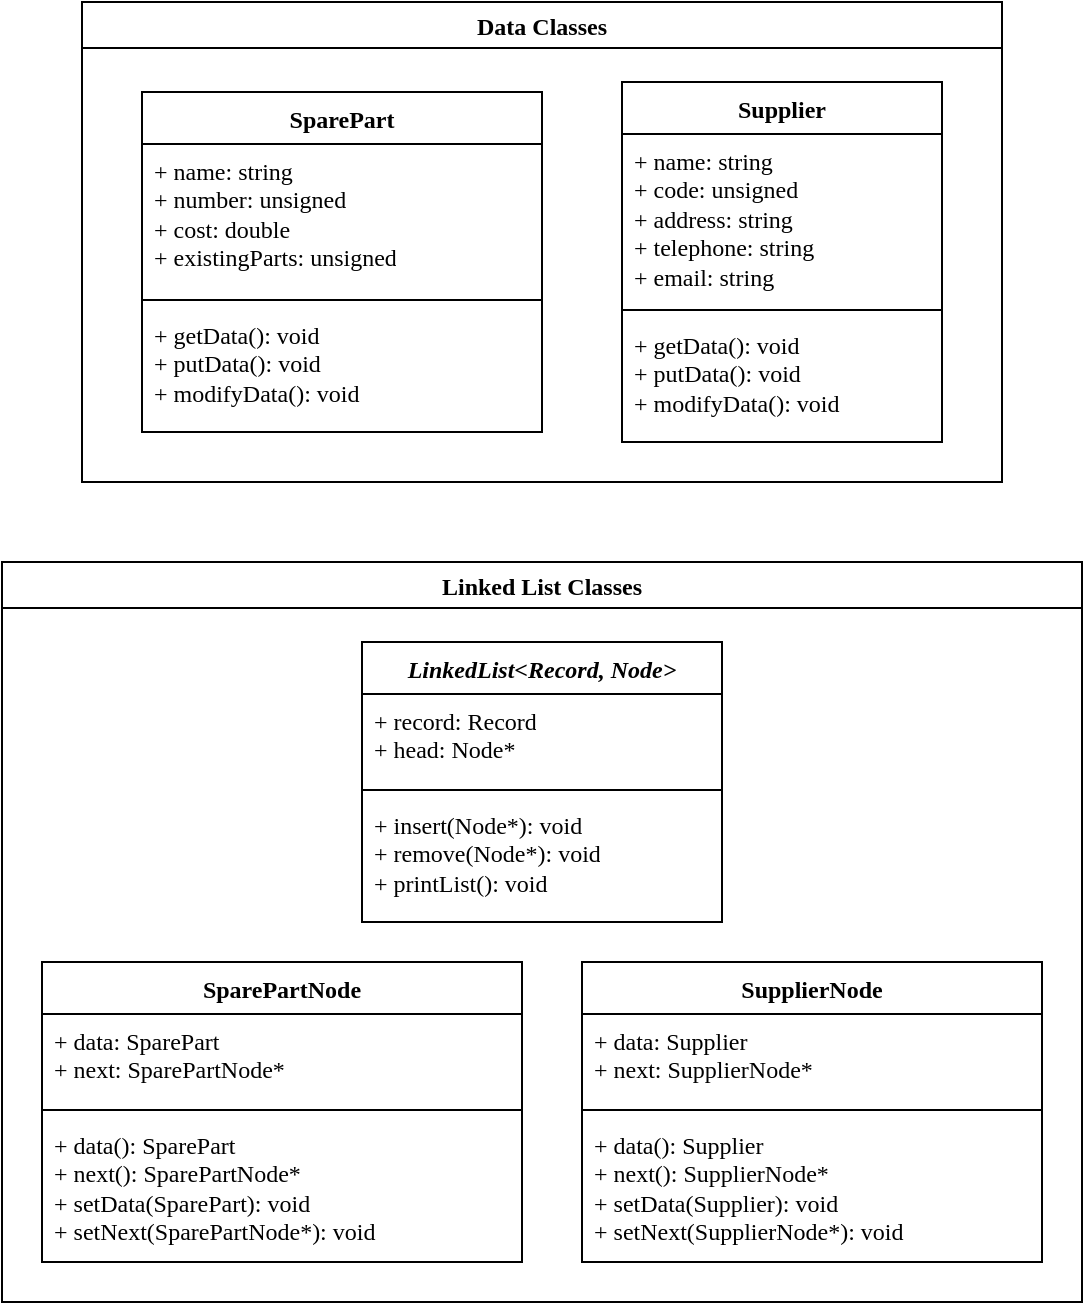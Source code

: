 <mxfile version="22.1.11" type="device">
  <diagram name="Page-1" id="7Yl1j7hWzFzfxB7Ugltn">
    <mxGraphModel dx="1138" dy="628" grid="1" gridSize="10" guides="1" tooltips="1" connect="1" arrows="1" fold="1" page="1" pageScale="1" pageWidth="827" pageHeight="1169" math="0" shadow="0">
      <root>
        <mxCell id="0" />
        <mxCell id="1" parent="0" />
        <mxCell id="TXqBJnMHg3nRR2fo_P6X-18" value="Data Classes" style="swimlane;fontFamily=JetBrains Mono;fontSource=https%3A%2F%2Ffonts.googleapis.com%2Fcss%3Ffamily%3DJetBrains%2BMono;" vertex="1" parent="1">
          <mxGeometry x="184" y="40" width="460" height="240" as="geometry" />
        </mxCell>
        <mxCell id="hUlCYDlnPYXKLQQ7UgIX-23" value="Supplier" style="swimlane;fontStyle=1;align=center;verticalAlign=top;childLayout=stackLayout;horizontal=1;startSize=26;horizontalStack=0;resizeParent=1;resizeParentMax=0;resizeLast=0;collapsible=1;marginBottom=0;whiteSpace=wrap;html=1;fontFamily=JetBrains Mono;fontSource=https%3A%2F%2Ffonts.googleapis.com%2Fcss%3Ffamily%3DJetBrains%2BMono;fontSize=12;" parent="TXqBJnMHg3nRR2fo_P6X-18" vertex="1">
          <mxGeometry x="270" y="40" width="160" height="180" as="geometry" />
        </mxCell>
        <mxCell id="hUlCYDlnPYXKLQQ7UgIX-24" value="+ name: string&lt;br style=&quot;font-size: 12px;&quot;&gt;+ code: unsigned&lt;br style=&quot;font-size: 12px;&quot;&gt;+ address: string&lt;br style=&quot;font-size: 12px;&quot;&gt;+ telephone: string&lt;br style=&quot;font-size: 12px;&quot;&gt;+ email: string" style="text;strokeColor=none;fillColor=none;align=left;verticalAlign=top;spacingLeft=4;spacingRight=4;overflow=hidden;rotatable=0;points=[[0,0.5],[1,0.5]];portConstraint=eastwest;whiteSpace=wrap;html=1;fontFamily=JetBrains Mono;fontSource=https%3A%2F%2Ffonts.googleapis.com%2Fcss%3Ffamily%3DJetBrains%2BMono;fontSize=12;" parent="hUlCYDlnPYXKLQQ7UgIX-23" vertex="1">
          <mxGeometry y="26" width="160" height="84" as="geometry" />
        </mxCell>
        <mxCell id="hUlCYDlnPYXKLQQ7UgIX-25" value="" style="line;strokeWidth=1;fillColor=none;align=left;verticalAlign=middle;spacingTop=-1;spacingLeft=3;spacingRight=3;rotatable=0;labelPosition=right;points=[];portConstraint=eastwest;strokeColor=inherit;fontFamily=JetBrains Mono;fontSource=https%3A%2F%2Ffonts.googleapis.com%2Fcss%3Ffamily%3DJetBrains%2BMono;fontSize=12;" parent="hUlCYDlnPYXKLQQ7UgIX-23" vertex="1">
          <mxGeometry y="110" width="160" height="8" as="geometry" />
        </mxCell>
        <mxCell id="hUlCYDlnPYXKLQQ7UgIX-26" value="+ getData(): void&lt;br style=&quot;border-color: var(--border-color); font-size: 12px;&quot;&gt;+ putData(): void&lt;br style=&quot;border-color: var(--border-color); font-size: 12px;&quot;&gt;+ modifyData(): void" style="text;strokeColor=none;fillColor=none;align=left;verticalAlign=top;spacingLeft=4;spacingRight=4;overflow=hidden;rotatable=0;points=[[0,0.5],[1,0.5]];portConstraint=eastwest;whiteSpace=wrap;html=1;fontFamily=JetBrains Mono;fontSource=https%3A%2F%2Ffonts.googleapis.com%2Fcss%3Ffamily%3DJetBrains%2BMono;fontSize=12;" parent="hUlCYDlnPYXKLQQ7UgIX-23" vertex="1">
          <mxGeometry y="118" width="160" height="62" as="geometry" />
        </mxCell>
        <mxCell id="hUlCYDlnPYXKLQQ7UgIX-6" value="SparePart" style="swimlane;fontStyle=1;align=center;verticalAlign=top;childLayout=stackLayout;horizontal=1;startSize=26;horizontalStack=0;resizeParent=1;resizeParentMax=0;resizeLast=0;collapsible=1;marginBottom=0;whiteSpace=wrap;html=1;fontFamily=JetBrains Mono;fontSource=https%3A%2F%2Ffonts.googleapis.com%2Fcss%3Ffamily%3DJetBrains%2BMono;fontSize=12;" parent="TXqBJnMHg3nRR2fo_P6X-18" vertex="1">
          <mxGeometry x="30" y="45" width="200" height="170" as="geometry" />
        </mxCell>
        <mxCell id="hUlCYDlnPYXKLQQ7UgIX-7" value="+ name: string&lt;br style=&quot;font-size: 12px;&quot;&gt;+ number: unsigned&lt;br style=&quot;font-size: 12px;&quot;&gt;+ cost: double&lt;br style=&quot;font-size: 12px;&quot;&gt;+ existingParts: unsigned" style="text;strokeColor=none;fillColor=none;align=left;verticalAlign=top;spacingLeft=4;spacingRight=4;overflow=hidden;rotatable=0;points=[[0,0.5],[1,0.5]];portConstraint=eastwest;whiteSpace=wrap;html=1;fontFamily=JetBrains Mono;fontSource=https%3A%2F%2Ffonts.googleapis.com%2Fcss%3Ffamily%3DJetBrains%2BMono;fontSize=12;" parent="hUlCYDlnPYXKLQQ7UgIX-6" vertex="1">
          <mxGeometry y="26" width="200" height="74" as="geometry" />
        </mxCell>
        <mxCell id="hUlCYDlnPYXKLQQ7UgIX-8" value="" style="line;strokeWidth=1;fillColor=none;align=left;verticalAlign=middle;spacingTop=-1;spacingLeft=3;spacingRight=3;rotatable=0;labelPosition=right;points=[];portConstraint=eastwest;strokeColor=inherit;fontFamily=JetBrains Mono;fontSource=https%3A%2F%2Ffonts.googleapis.com%2Fcss%3Ffamily%3DJetBrains%2BMono;fontSize=12;" parent="hUlCYDlnPYXKLQQ7UgIX-6" vertex="1">
          <mxGeometry y="100" width="200" height="8" as="geometry" />
        </mxCell>
        <mxCell id="hUlCYDlnPYXKLQQ7UgIX-9" value="+ getData(): void&lt;br style=&quot;font-size: 12px;&quot;&gt;+ putData(): void&lt;br style=&quot;font-size: 12px;&quot;&gt;+ modifyData(): void" style="text;strokeColor=none;fillColor=none;align=left;verticalAlign=top;spacingLeft=4;spacingRight=4;overflow=hidden;rotatable=0;points=[[0,0.5],[1,0.5]];portConstraint=eastwest;whiteSpace=wrap;html=1;fontFamily=JetBrains Mono;fontSource=https%3A%2F%2Ffonts.googleapis.com%2Fcss%3Ffamily%3DJetBrains%2BMono;fontSize=12;" parent="hUlCYDlnPYXKLQQ7UgIX-6" vertex="1">
          <mxGeometry y="108" width="200" height="62" as="geometry" />
        </mxCell>
        <mxCell id="TXqBJnMHg3nRR2fo_P6X-29" value="Linked List Classes" style="swimlane;fontFamily=JetBrains Mono;fontSource=https%3A%2F%2Ffonts.googleapis.com%2Fcss%3Ffamily%3DJetBrains%2BMono;" vertex="1" parent="1">
          <mxGeometry x="144" y="320" width="540" height="370" as="geometry">
            <mxRectangle x="144" y="320" width="180" height="30" as="alternateBounds" />
          </mxGeometry>
        </mxCell>
        <mxCell id="TXqBJnMHg3nRR2fo_P6X-1" value="&lt;i&gt;LinkedList&amp;lt;Record, Node&amp;gt;&lt;/i&gt;" style="swimlane;fontStyle=1;align=center;verticalAlign=top;childLayout=stackLayout;horizontal=1;startSize=26;horizontalStack=0;resizeParent=1;resizeParentMax=0;resizeLast=0;collapsible=1;marginBottom=0;whiteSpace=wrap;html=1;fontFamily=JetBrains Mono;fontSource=https%3A%2F%2Ffonts.googleapis.com%2Fcss%3Ffamily%3DJetBrains%2BMono;" vertex="1" parent="TXqBJnMHg3nRR2fo_P6X-29">
          <mxGeometry x="180" y="40" width="180" height="140" as="geometry" />
        </mxCell>
        <mxCell id="TXqBJnMHg3nRR2fo_P6X-2" value="+ record: Record&lt;br&gt;+ head: Node*" style="text;strokeColor=none;fillColor=none;align=left;verticalAlign=top;spacingLeft=4;spacingRight=4;overflow=hidden;rotatable=0;points=[[0,0.5],[1,0.5]];portConstraint=eastwest;whiteSpace=wrap;html=1;fontFamily=JetBrains Mono;fontSource=https%3A%2F%2Ffonts.googleapis.com%2Fcss%3Ffamily%3DJetBrains%2BMono;" vertex="1" parent="TXqBJnMHg3nRR2fo_P6X-1">
          <mxGeometry y="26" width="180" height="44" as="geometry" />
        </mxCell>
        <mxCell id="TXqBJnMHg3nRR2fo_P6X-3" value="" style="line;strokeWidth=1;fillColor=none;align=left;verticalAlign=middle;spacingTop=-1;spacingLeft=3;spacingRight=3;rotatable=0;labelPosition=right;points=[];portConstraint=eastwest;strokeColor=inherit;fontFamily=JetBrains Mono;fontSource=https%3A%2F%2Ffonts.googleapis.com%2Fcss%3Ffamily%3DJetBrains%2BMono;" vertex="1" parent="TXqBJnMHg3nRR2fo_P6X-1">
          <mxGeometry y="70" width="180" height="8" as="geometry" />
        </mxCell>
        <mxCell id="TXqBJnMHg3nRR2fo_P6X-4" value="+ insert(Node*): void&lt;br&gt;+ remove(Node*): void&lt;br&gt;+ printList(): void" style="text;strokeColor=none;fillColor=none;align=left;verticalAlign=top;spacingLeft=4;spacingRight=4;overflow=hidden;rotatable=0;points=[[0,0.5],[1,0.5]];portConstraint=eastwest;whiteSpace=wrap;html=1;fontFamily=JetBrains Mono;fontSource=https%3A%2F%2Ffonts.googleapis.com%2Fcss%3Ffamily%3DJetBrains%2BMono;" vertex="1" parent="TXqBJnMHg3nRR2fo_P6X-1">
          <mxGeometry y="78" width="180" height="62" as="geometry" />
        </mxCell>
        <mxCell id="TXqBJnMHg3nRR2fo_P6X-13" value="SupplierNode" style="swimlane;fontStyle=1;align=center;verticalAlign=top;childLayout=stackLayout;horizontal=1;startSize=26;horizontalStack=0;resizeParent=1;resizeParentMax=0;resizeLast=0;collapsible=1;marginBottom=0;whiteSpace=wrap;html=1;fontFamily=JetBrains Mono;fontSource=https%3A%2F%2Ffonts.googleapis.com%2Fcss%3Ffamily%3DJetBrains%2BMono;fontSize=12;" vertex="1" parent="TXqBJnMHg3nRR2fo_P6X-29">
          <mxGeometry x="290" y="200" width="230" height="150" as="geometry" />
        </mxCell>
        <mxCell id="TXqBJnMHg3nRR2fo_P6X-14" value="+ data: Supplier&lt;br style=&quot;font-size: 12px;&quot;&gt;+ next: SupplierNode*" style="text;strokeColor=none;fillColor=none;align=left;verticalAlign=top;spacingLeft=4;spacingRight=4;overflow=hidden;rotatable=0;points=[[0,0.5],[1,0.5]];portConstraint=eastwest;whiteSpace=wrap;html=1;fontFamily=JetBrains Mono;fontSource=https%3A%2F%2Ffonts.googleapis.com%2Fcss%3Ffamily%3DJetBrains%2BMono;fontSize=12;" vertex="1" parent="TXqBJnMHg3nRR2fo_P6X-13">
          <mxGeometry y="26" width="230" height="44" as="geometry" />
        </mxCell>
        <mxCell id="TXqBJnMHg3nRR2fo_P6X-15" value="" style="line;strokeWidth=1;fillColor=none;align=left;verticalAlign=middle;spacingTop=-1;spacingLeft=3;spacingRight=3;rotatable=0;labelPosition=right;points=[];portConstraint=eastwest;strokeColor=inherit;fontFamily=JetBrains Mono;fontSource=https%3A%2F%2Ffonts.googleapis.com%2Fcss%3Ffamily%3DJetBrains%2BMono;fontSize=12;" vertex="1" parent="TXqBJnMHg3nRR2fo_P6X-13">
          <mxGeometry y="70" width="230" height="8" as="geometry" />
        </mxCell>
        <mxCell id="TXqBJnMHg3nRR2fo_P6X-16" value="+ data(): Supplier&lt;br style=&quot;font-size: 12px;&quot;&gt;+ next(): SupplierNode*&lt;br&gt;+ setData(Supplier): void&lt;br&gt;+ setNext(SupplierNode*): void" style="text;strokeColor=none;fillColor=none;align=left;verticalAlign=top;spacingLeft=4;spacingRight=4;overflow=hidden;rotatable=0;points=[[0,0.5],[1,0.5]];portConstraint=eastwest;whiteSpace=wrap;html=1;fontFamily=JetBrains Mono;fontSource=https%3A%2F%2Ffonts.googleapis.com%2Fcss%3Ffamily%3DJetBrains%2BMono;fontSize=12;" vertex="1" parent="TXqBJnMHg3nRR2fo_P6X-13">
          <mxGeometry y="78" width="230" height="72" as="geometry" />
        </mxCell>
        <mxCell id="TXqBJnMHg3nRR2fo_P6X-9" value="SparePartNode" style="swimlane;fontStyle=1;align=center;verticalAlign=top;childLayout=stackLayout;horizontal=1;startSize=26;horizontalStack=0;resizeParent=1;resizeParentMax=0;resizeLast=0;collapsible=1;marginBottom=0;whiteSpace=wrap;html=1;fontFamily=JetBrains Mono;fontSource=https%3A%2F%2Ffonts.googleapis.com%2Fcss%3Ffamily%3DJetBrains%2BMono;fontSize=12;" vertex="1" parent="TXqBJnMHg3nRR2fo_P6X-29">
          <mxGeometry x="20" y="200" width="240" height="150" as="geometry" />
        </mxCell>
        <mxCell id="TXqBJnMHg3nRR2fo_P6X-10" value="+ data: SparePart&lt;br style=&quot;font-size: 12px;&quot;&gt;+ next: SparePartNode*" style="text;strokeColor=none;fillColor=none;align=left;verticalAlign=top;spacingLeft=4;spacingRight=4;overflow=hidden;rotatable=0;points=[[0,0.5],[1,0.5]];portConstraint=eastwest;whiteSpace=wrap;html=1;fontFamily=JetBrains Mono;fontSource=https%3A%2F%2Ffonts.googleapis.com%2Fcss%3Ffamily%3DJetBrains%2BMono;fontSize=12;" vertex="1" parent="TXqBJnMHg3nRR2fo_P6X-9">
          <mxGeometry y="26" width="240" height="44" as="geometry" />
        </mxCell>
        <mxCell id="TXqBJnMHg3nRR2fo_P6X-11" value="" style="line;strokeWidth=1;fillColor=none;align=left;verticalAlign=middle;spacingTop=-1;spacingLeft=3;spacingRight=3;rotatable=0;labelPosition=right;points=[];portConstraint=eastwest;strokeColor=inherit;fontFamily=JetBrains Mono;fontSource=https%3A%2F%2Ffonts.googleapis.com%2Fcss%3Ffamily%3DJetBrains%2BMono;fontSize=12;" vertex="1" parent="TXqBJnMHg3nRR2fo_P6X-9">
          <mxGeometry y="70" width="240" height="8" as="geometry" />
        </mxCell>
        <mxCell id="TXqBJnMHg3nRR2fo_P6X-12" value="+ data(): SparePart&lt;br style=&quot;font-size: 12px;&quot;&gt;+ next(): SparePartNode*&lt;br&gt;+ setData(SparePart): void&lt;br&gt;+ setNext(SparePartNode*): void" style="text;strokeColor=none;fillColor=none;align=left;verticalAlign=top;spacingLeft=4;spacingRight=4;overflow=hidden;rotatable=0;points=[[0,0.5],[1,0.5]];portConstraint=eastwest;whiteSpace=wrap;html=1;fontFamily=JetBrains Mono;fontSource=https%3A%2F%2Ffonts.googleapis.com%2Fcss%3Ffamily%3DJetBrains%2BMono;fontSize=12;" vertex="1" parent="TXqBJnMHg3nRR2fo_P6X-9">
          <mxGeometry y="78" width="240" height="72" as="geometry" />
        </mxCell>
      </root>
    </mxGraphModel>
  </diagram>
</mxfile>
